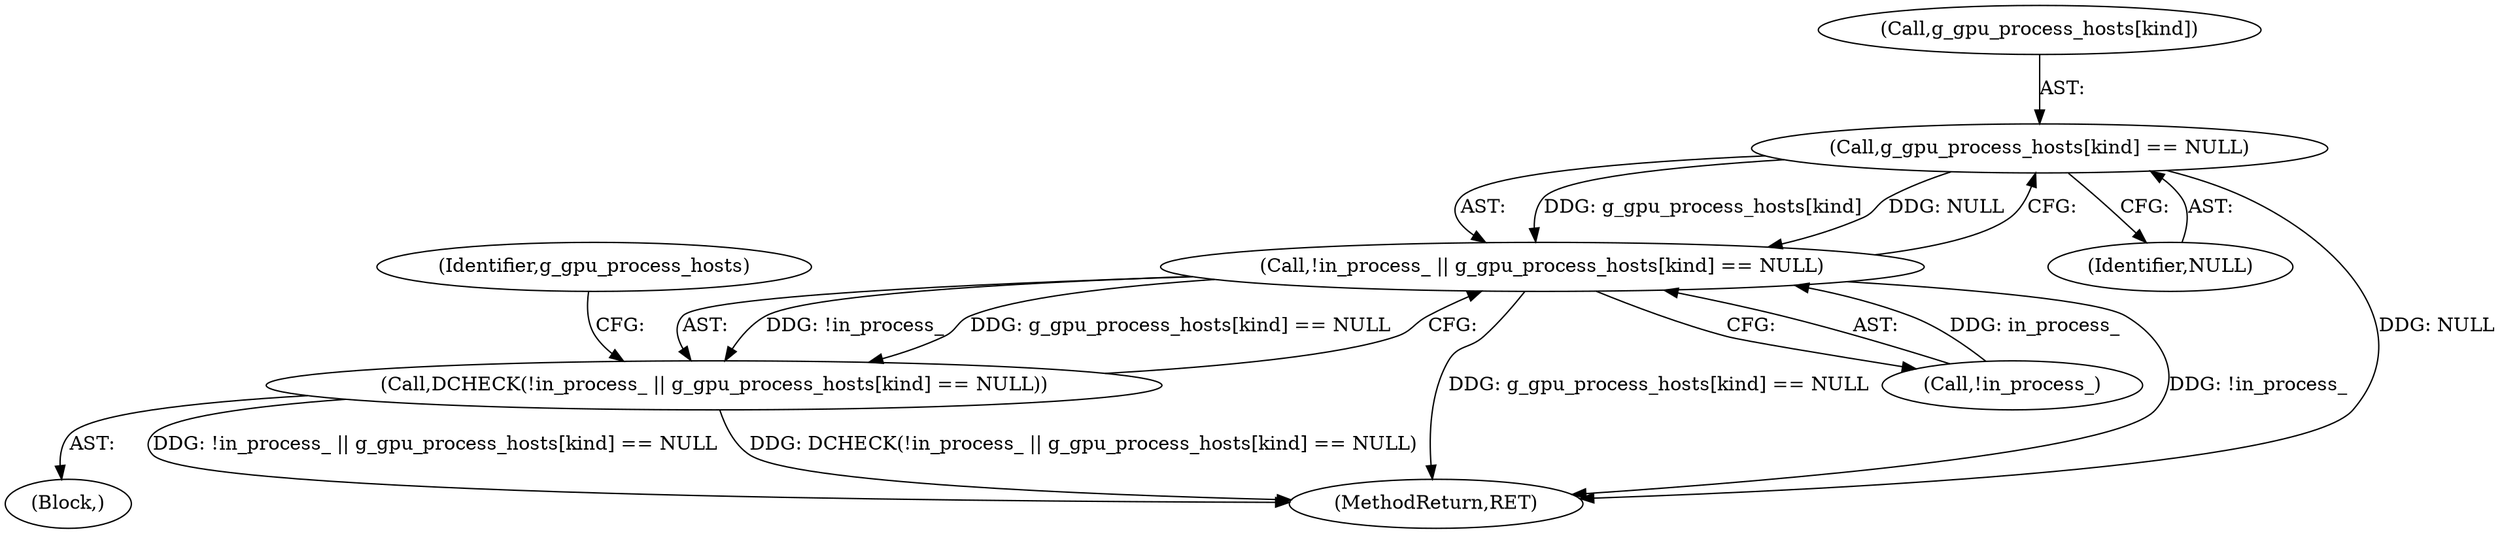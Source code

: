 digraph "0_Chrome_cd0bd79d6ebdb72183e6f0833673464cc10b3600_4@array" {
"1000117" [label="(Call,g_gpu_process_hosts[kind] == NULL)"];
"1000114" [label="(Call,!in_process_ || g_gpu_process_hosts[kind] == NULL)"];
"1000113" [label="(Call,DCHECK(!in_process_ || g_gpu_process_hosts[kind] == NULL))"];
"1000117" [label="(Call,g_gpu_process_hosts[kind] == NULL)"];
"1000113" [label="(Call,DCHECK(!in_process_ || g_gpu_process_hosts[kind] == NULL))"];
"1000115" [label="(Call,!in_process_)"];
"1000121" [label="(Identifier,NULL)"];
"1000118" [label="(Call,g_gpu_process_hosts[kind])"];
"1000138" [label="(MethodReturn,RET)"];
"1000124" [label="(Identifier,g_gpu_process_hosts)"];
"1000114" [label="(Call,!in_process_ || g_gpu_process_hosts[kind] == NULL)"];
"1000103" [label="(Block,)"];
"1000117" -> "1000114"  [label="AST: "];
"1000117" -> "1000121"  [label="CFG: "];
"1000118" -> "1000117"  [label="AST: "];
"1000121" -> "1000117"  [label="AST: "];
"1000114" -> "1000117"  [label="CFG: "];
"1000117" -> "1000138"  [label="DDG: NULL"];
"1000117" -> "1000114"  [label="DDG: g_gpu_process_hosts[kind]"];
"1000117" -> "1000114"  [label="DDG: NULL"];
"1000114" -> "1000113"  [label="AST: "];
"1000114" -> "1000115"  [label="CFG: "];
"1000115" -> "1000114"  [label="AST: "];
"1000113" -> "1000114"  [label="CFG: "];
"1000114" -> "1000138"  [label="DDG: g_gpu_process_hosts[kind] == NULL"];
"1000114" -> "1000138"  [label="DDG: !in_process_"];
"1000114" -> "1000113"  [label="DDG: !in_process_"];
"1000114" -> "1000113"  [label="DDG: g_gpu_process_hosts[kind] == NULL"];
"1000115" -> "1000114"  [label="DDG: in_process_"];
"1000113" -> "1000103"  [label="AST: "];
"1000124" -> "1000113"  [label="CFG: "];
"1000113" -> "1000138"  [label="DDG: !in_process_ || g_gpu_process_hosts[kind] == NULL"];
"1000113" -> "1000138"  [label="DDG: DCHECK(!in_process_ || g_gpu_process_hosts[kind] == NULL)"];
}
